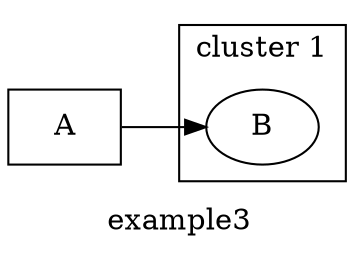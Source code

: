 digraph example3{
  rankdir="LR";
  label="example3";
  subgraph rectangular_nodes {
    node [shape="rectangle"];
    A;
  };
  subgraph cluster_1{
    label="cluster 1";
    B;
  }
  A -> B;
}
